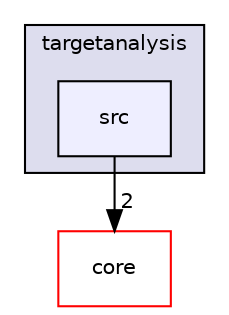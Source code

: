 digraph "modules/targetanalysis/src" {
  compound=true
  node [ fontsize="10", fontname="Helvetica"];
  edge [ labelfontsize="10", labelfontname="Helvetica"];
  subgraph clusterdir_2343df08594bedc5b15e88f63e6dfeec {
    graph [ bgcolor="#ddddee", pencolor="black", label="targetanalysis" fontname="Helvetica", fontsize="10", URL="dir_2343df08594bedc5b15e88f63e6dfeec.html"]
  dir_48ecc62fb6286b8d7c3cf60d69c1090c [shape=box, label="src", style="filled", fillcolor="#eeeeff", pencolor="black", URL="dir_48ecc62fb6286b8d7c3cf60d69c1090c.html"];
  }
  dir_af9662fc3bbb718d08ee7fbee3548177 [shape=box label="core" fillcolor="white" style="filled" color="red" URL="dir_af9662fc3bbb718d08ee7fbee3548177.html"];
  dir_48ecc62fb6286b8d7c3cf60d69c1090c->dir_af9662fc3bbb718d08ee7fbee3548177 [headlabel="2", labeldistance=1.5 headhref="dir_000022_000005.html"];
}
